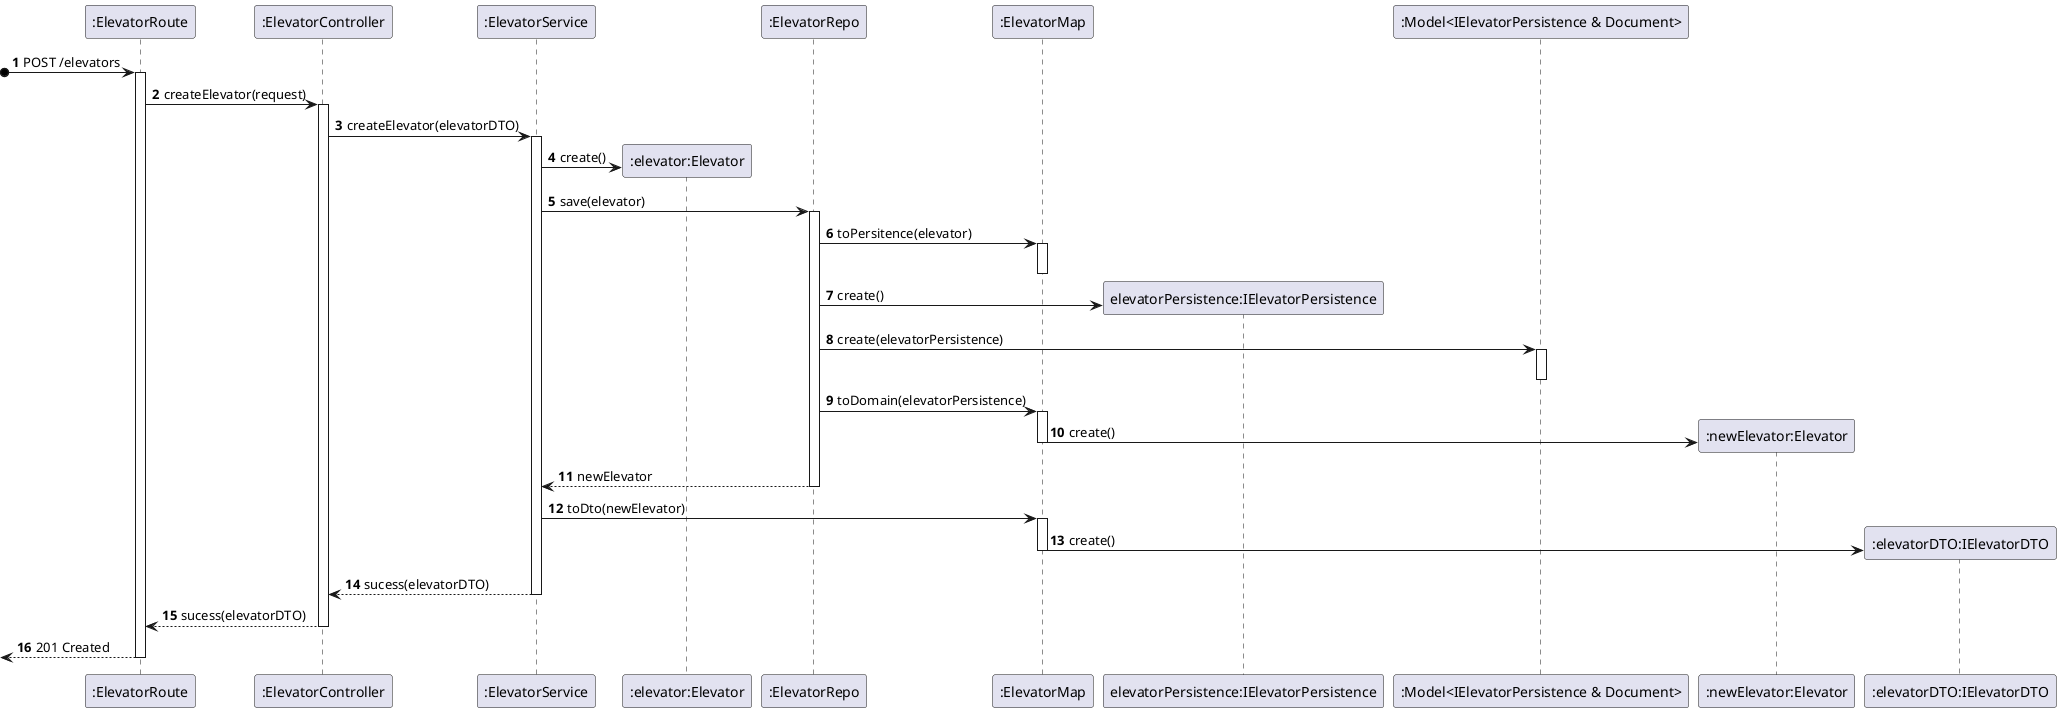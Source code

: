 @startuml process-view
autonumber
participant ROUTE as ":ElevatorRoute"
participant CTRL as ":ElevatorController"
participant SRV as ":ElevatorService"
participant BUILD as ":elevator:Elevator"
participant REPO as ":ElevatorRepo"
participant MAP as ":ElevatorMap"
participant PERS as "elevatorPersistence:IElevatorPersistence"
participant MODEL as ":Model<IElevatorPersistence & Document>"
participant NBUILD as ":newElevator:Elevator"
participant DTO as ":elevatorDTO:IElevatorDTO"

?o-> ROUTE : POST /elevators
activate ROUTE

ROUTE -> CTRL : createElevator(request)
activate CTRL
CTRL -> SRV : createElevator(elevatorDTO)
activate SRV
SRV -> BUILD** : create()
SRV -> REPO : save(elevator)
activate REPO
REPO -> MAP : toPersitence(elevator)
activate MAP
deactivate MAP
REPO -> PERS** : create()
REPO -> MODEL : create(elevatorPersistence)
activate MODEL
deactivate MODEL
REPO -> MAP : toDomain(elevatorPersistence)
activate MAP
MAP -> NBUILD** : create()
deactivate MAP
REPO --> SRV : newElevator
deactivate REPO
SRV -> MAP : toDto(newElevator)
activate MAP
MAP -> DTO** : create()
deactivate MAP
SRV --> CTRL : sucess(elevatorDTO)
deactivate SRV
CTRL --> ROUTE : sucess(elevatorDTO)
deactivate CTRL
<-- ROUTE : 201 Created
deactivate ROUTE

@enduml
